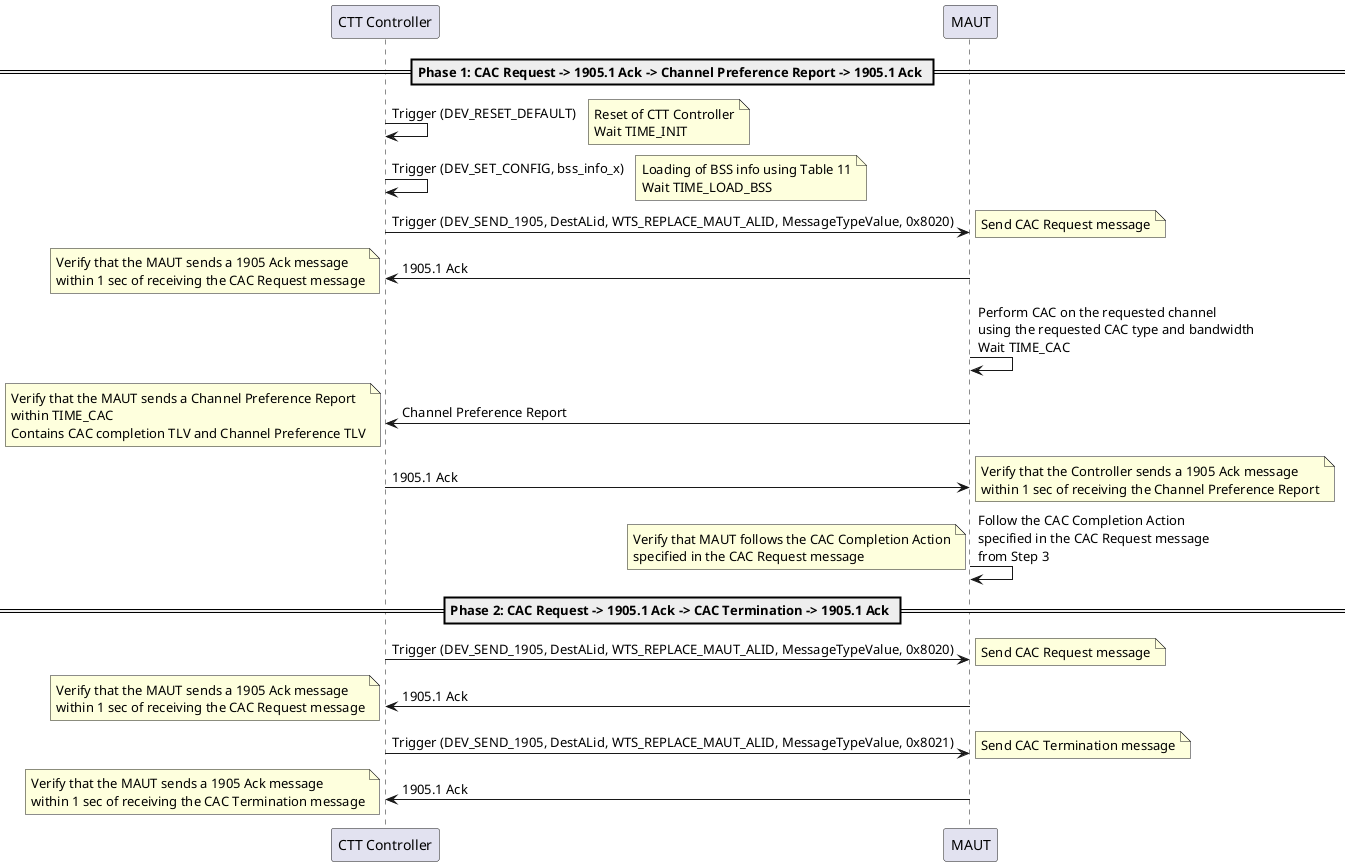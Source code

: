 @startuml
participant "CTT Controller" as Controller
participant "MAUT" as MAUT

== Phase 1: CAC Request -> 1905.1 Ack -> Channel Preference Report -> 1905.1 Ack ==

Controller -> Controller: Trigger (DEV_RESET_DEFAULT)
note right: Reset of CTT Controller\nWait TIME_INIT

Controller -> Controller: Trigger (DEV_SET_CONFIG, bss_info_x)
note right: Loading of BSS info using Table 11\nWait TIME_LOAD_BSS

Controller -> MAUT: Trigger (DEV_SEND_1905, DestALid, WTS_REPLACE_MAUT_ALID, MessageTypeValue, 0x8020)
note right: Send CAC Request message

MAUT -> Controller: 1905.1 Ack
note left: Verify that the MAUT sends a 1905 Ack message\nwithin 1 sec of receiving the CAC Request message

MAUT -> MAUT: Perform CAC on the requested channel\nusing the requested CAC type and bandwidth\nWait TIME_CAC

MAUT -> Controller: Channel Preference Report
note left: Verify that the MAUT sends a Channel Preference Report\nwithin TIME_CAC\nContains CAC completion TLV and Channel Preference TLV

Controller -> MAUT: 1905.1 Ack
note right: Verify that the Controller sends a 1905 Ack message\nwithin 1 sec of receiving the Channel Preference Report

MAUT -> MAUT: Follow the CAC Completion Action\nspecified in the CAC Request message\nfrom Step 3
note left: Verify that MAUT follows the CAC Completion Action\nspecified in the CAC Request message

== Phase 2: CAC Request -> 1905.1 Ack -> CAC Termination -> 1905.1 Ack ==

Controller -> MAUT: Trigger (DEV_SEND_1905, DestALid, WTS_REPLACE_MAUT_ALID, MessageTypeValue, 0x8020)
note right: Send CAC Request message

MAUT -> Controller: 1905.1 Ack
note left: Verify that the MAUT sends a 1905 Ack message\nwithin 1 sec of receiving the CAC Request message

Controller -> MAUT: Trigger (DEV_SEND_1905, DestALid, WTS_REPLACE_MAUT_ALID, MessageTypeValue, 0x8021)
note right: Send CAC Termination message

MAUT -> Controller: 1905.1 Ack
note left: Verify that the MAUT sends a 1905 Ack message\nwithin 1 sec of receiving the CAC Termination message

@enduml
